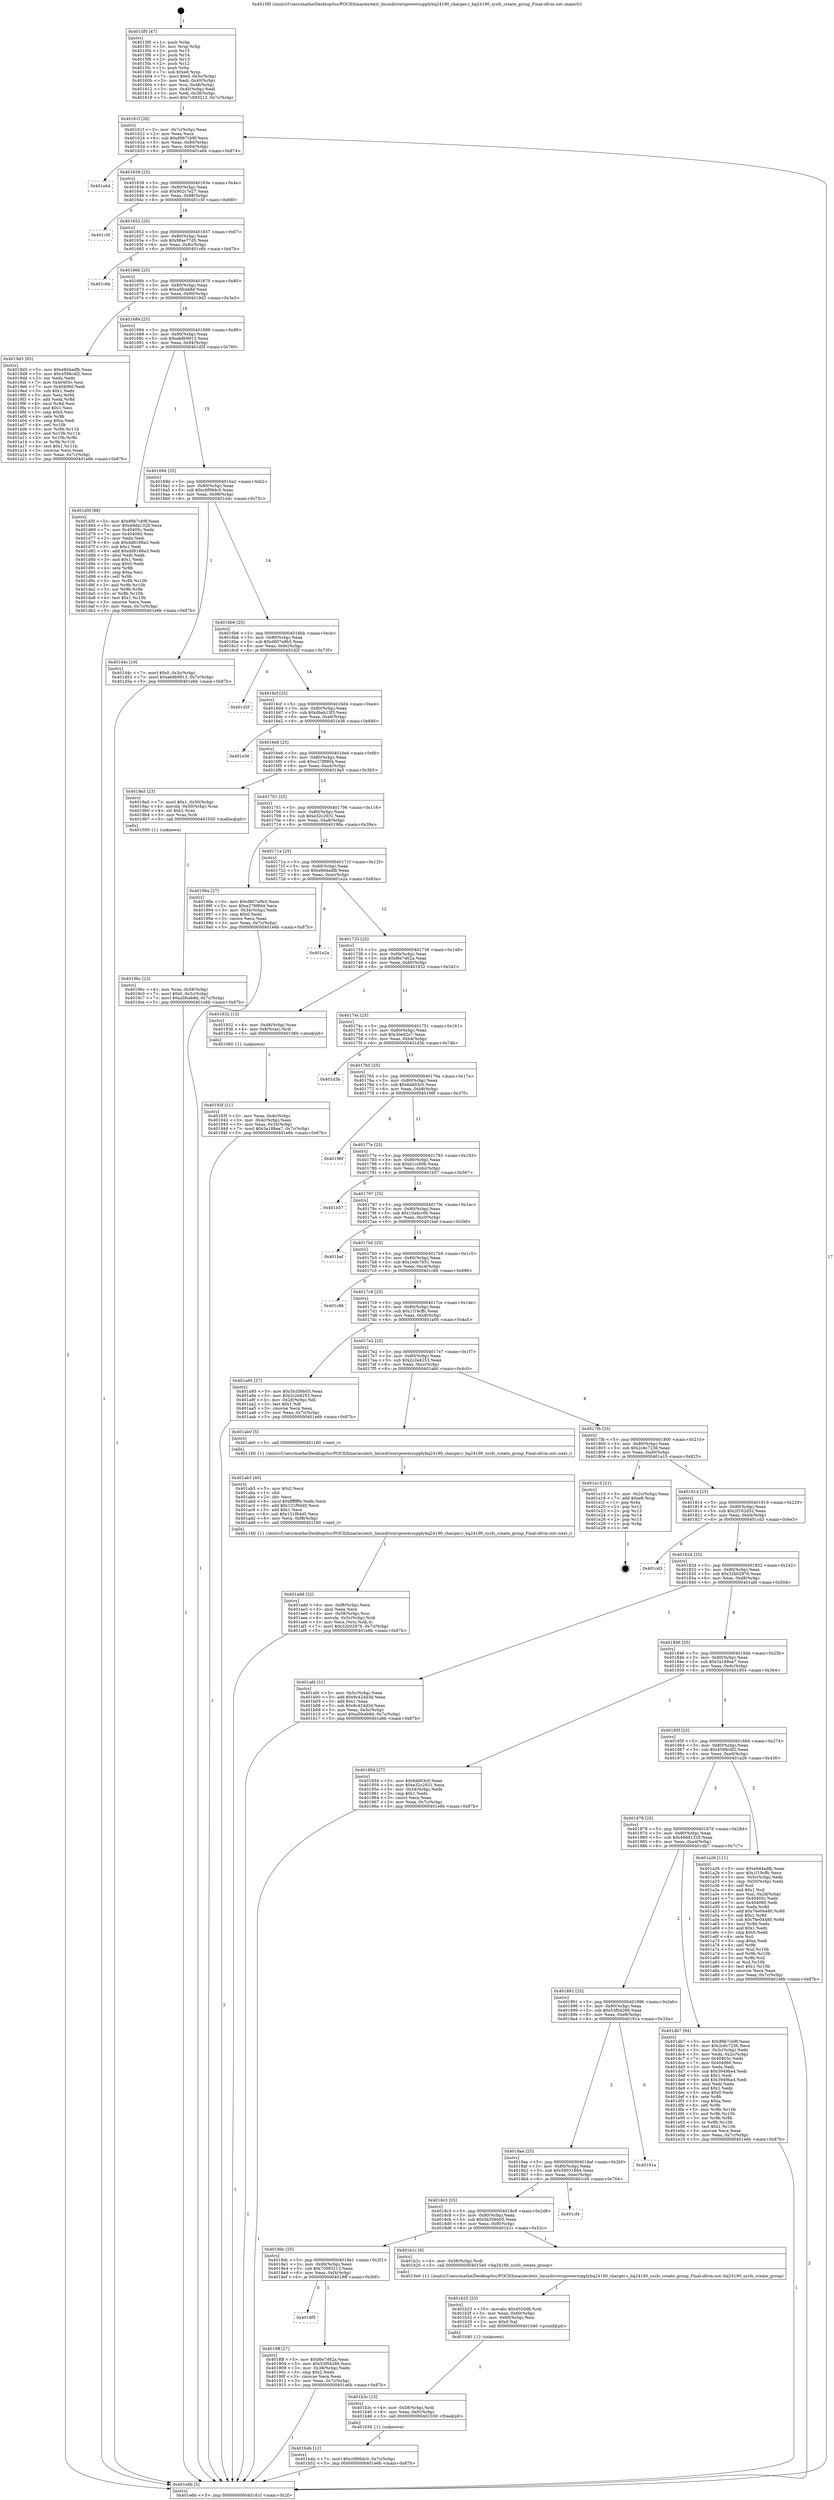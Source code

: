 digraph "0x4015f0" {
  label = "0x4015f0 (/mnt/c/Users/mathe/Desktop/tcc/POCII/binaries/extr_linuxdriverspowersupplybq24190_charger.c_bq24190_sysfs_create_group_Final-ollvm.out::main(0))"
  labelloc = "t"
  node[shape=record]

  Entry [label="",width=0.3,height=0.3,shape=circle,fillcolor=black,style=filled]
  "0x40161f" [label="{
     0x40161f [26]\l
     | [instrs]\l
     &nbsp;&nbsp;0x40161f \<+3\>: mov -0x7c(%rbp),%eax\l
     &nbsp;&nbsp;0x401622 \<+2\>: mov %eax,%ecx\l
     &nbsp;&nbsp;0x401624 \<+6\>: sub $0x89b7cb9f,%ecx\l
     &nbsp;&nbsp;0x40162a \<+3\>: mov %eax,-0x80(%rbp)\l
     &nbsp;&nbsp;0x40162d \<+6\>: mov %ecx,-0x84(%rbp)\l
     &nbsp;&nbsp;0x401633 \<+6\>: je 0000000000401e64 \<main+0x874\>\l
  }"]
  "0x401e64" [label="{
     0x401e64\l
  }", style=dashed]
  "0x401639" [label="{
     0x401639 [25]\l
     | [instrs]\l
     &nbsp;&nbsp;0x401639 \<+5\>: jmp 000000000040163e \<main+0x4e\>\l
     &nbsp;&nbsp;0x40163e \<+3\>: mov -0x80(%rbp),%eax\l
     &nbsp;&nbsp;0x401641 \<+5\>: sub $0x902c7e27,%eax\l
     &nbsp;&nbsp;0x401646 \<+6\>: mov %eax,-0x88(%rbp)\l
     &nbsp;&nbsp;0x40164c \<+6\>: je 0000000000401c5f \<main+0x66f\>\l
  }"]
  Exit [label="",width=0.3,height=0.3,shape=circle,fillcolor=black,style=filled,peripheries=2]
  "0x401c5f" [label="{
     0x401c5f\l
  }", style=dashed]
  "0x401652" [label="{
     0x401652 [25]\l
     | [instrs]\l
     &nbsp;&nbsp;0x401652 \<+5\>: jmp 0000000000401657 \<main+0x67\>\l
     &nbsp;&nbsp;0x401657 \<+3\>: mov -0x80(%rbp),%eax\l
     &nbsp;&nbsp;0x40165a \<+5\>: sub $0x98ae77d5,%eax\l
     &nbsp;&nbsp;0x40165f \<+6\>: mov %eax,-0x8c(%rbp)\l
     &nbsp;&nbsp;0x401665 \<+6\>: je 0000000000401c6b \<main+0x67b\>\l
  }"]
  "0x401b4b" [label="{
     0x401b4b [12]\l
     | [instrs]\l
     &nbsp;&nbsp;0x401b4b \<+7\>: movl $0xc0f06dc0,-0x7c(%rbp)\l
     &nbsp;&nbsp;0x401b52 \<+5\>: jmp 0000000000401e6b \<main+0x87b\>\l
  }"]
  "0x401c6b" [label="{
     0x401c6b\l
  }", style=dashed]
  "0x40166b" [label="{
     0x40166b [25]\l
     | [instrs]\l
     &nbsp;&nbsp;0x40166b \<+5\>: jmp 0000000000401670 \<main+0x80\>\l
     &nbsp;&nbsp;0x401670 \<+3\>: mov -0x80(%rbp),%eax\l
     &nbsp;&nbsp;0x401673 \<+5\>: sub $0xa5fceb8d,%eax\l
     &nbsp;&nbsp;0x401678 \<+6\>: mov %eax,-0x90(%rbp)\l
     &nbsp;&nbsp;0x40167e \<+6\>: je 00000000004019d3 \<main+0x3e3\>\l
  }"]
  "0x401b3c" [label="{
     0x401b3c [15]\l
     | [instrs]\l
     &nbsp;&nbsp;0x401b3c \<+4\>: mov -0x58(%rbp),%rdi\l
     &nbsp;&nbsp;0x401b40 \<+6\>: mov %eax,-0xfc(%rbp)\l
     &nbsp;&nbsp;0x401b46 \<+5\>: call 0000000000401030 \<free@plt\>\l
     | [calls]\l
     &nbsp;&nbsp;0x401030 \{1\} (unknown)\l
  }"]
  "0x4019d3" [label="{
     0x4019d3 [83]\l
     | [instrs]\l
     &nbsp;&nbsp;0x4019d3 \<+5\>: mov $0xe9d4adfb,%eax\l
     &nbsp;&nbsp;0x4019d8 \<+5\>: mov $0x4598c4f2,%ecx\l
     &nbsp;&nbsp;0x4019dd \<+2\>: xor %edx,%edx\l
     &nbsp;&nbsp;0x4019df \<+7\>: mov 0x40405c,%esi\l
     &nbsp;&nbsp;0x4019e6 \<+7\>: mov 0x404060,%edi\l
     &nbsp;&nbsp;0x4019ed \<+3\>: sub $0x1,%edx\l
     &nbsp;&nbsp;0x4019f0 \<+3\>: mov %esi,%r8d\l
     &nbsp;&nbsp;0x4019f3 \<+3\>: add %edx,%r8d\l
     &nbsp;&nbsp;0x4019f6 \<+4\>: imul %r8d,%esi\l
     &nbsp;&nbsp;0x4019fa \<+3\>: and $0x1,%esi\l
     &nbsp;&nbsp;0x4019fd \<+3\>: cmp $0x0,%esi\l
     &nbsp;&nbsp;0x401a00 \<+4\>: sete %r9b\l
     &nbsp;&nbsp;0x401a04 \<+3\>: cmp $0xa,%edi\l
     &nbsp;&nbsp;0x401a07 \<+4\>: setl %r10b\l
     &nbsp;&nbsp;0x401a0b \<+3\>: mov %r9b,%r11b\l
     &nbsp;&nbsp;0x401a0e \<+3\>: and %r10b,%r11b\l
     &nbsp;&nbsp;0x401a11 \<+3\>: xor %r10b,%r9b\l
     &nbsp;&nbsp;0x401a14 \<+3\>: or %r9b,%r11b\l
     &nbsp;&nbsp;0x401a17 \<+4\>: test $0x1,%r11b\l
     &nbsp;&nbsp;0x401a1b \<+3\>: cmovne %ecx,%eax\l
     &nbsp;&nbsp;0x401a1e \<+3\>: mov %eax,-0x7c(%rbp)\l
     &nbsp;&nbsp;0x401a21 \<+5\>: jmp 0000000000401e6b \<main+0x87b\>\l
  }"]
  "0x401684" [label="{
     0x401684 [25]\l
     | [instrs]\l
     &nbsp;&nbsp;0x401684 \<+5\>: jmp 0000000000401689 \<main+0x99\>\l
     &nbsp;&nbsp;0x401689 \<+3\>: mov -0x80(%rbp),%eax\l
     &nbsp;&nbsp;0x40168c \<+5\>: sub $0xa6db9913,%eax\l
     &nbsp;&nbsp;0x401691 \<+6\>: mov %eax,-0x94(%rbp)\l
     &nbsp;&nbsp;0x401697 \<+6\>: je 0000000000401d5f \<main+0x76f\>\l
  }"]
  "0x401b25" [label="{
     0x401b25 [23]\l
     | [instrs]\l
     &nbsp;&nbsp;0x401b25 \<+10\>: movabs $0x4020d6,%rdi\l
     &nbsp;&nbsp;0x401b2f \<+3\>: mov %eax,-0x60(%rbp)\l
     &nbsp;&nbsp;0x401b32 \<+3\>: mov -0x60(%rbp),%esi\l
     &nbsp;&nbsp;0x401b35 \<+2\>: mov $0x0,%al\l
     &nbsp;&nbsp;0x401b37 \<+5\>: call 0000000000401040 \<printf@plt\>\l
     | [calls]\l
     &nbsp;&nbsp;0x401040 \{1\} (unknown)\l
  }"]
  "0x401d5f" [label="{
     0x401d5f [88]\l
     | [instrs]\l
     &nbsp;&nbsp;0x401d5f \<+5\>: mov $0x89b7cb9f,%eax\l
     &nbsp;&nbsp;0x401d64 \<+5\>: mov $0x49dd1329,%ecx\l
     &nbsp;&nbsp;0x401d69 \<+7\>: mov 0x40405c,%edx\l
     &nbsp;&nbsp;0x401d70 \<+7\>: mov 0x404060,%esi\l
     &nbsp;&nbsp;0x401d77 \<+2\>: mov %edx,%edi\l
     &nbsp;&nbsp;0x401d79 \<+6\>: sub $0xdd8188a3,%edi\l
     &nbsp;&nbsp;0x401d7f \<+3\>: sub $0x1,%edi\l
     &nbsp;&nbsp;0x401d82 \<+6\>: add $0xdd8188a3,%edi\l
     &nbsp;&nbsp;0x401d88 \<+3\>: imul %edi,%edx\l
     &nbsp;&nbsp;0x401d8b \<+3\>: and $0x1,%edx\l
     &nbsp;&nbsp;0x401d8e \<+3\>: cmp $0x0,%edx\l
     &nbsp;&nbsp;0x401d91 \<+4\>: sete %r8b\l
     &nbsp;&nbsp;0x401d95 \<+3\>: cmp $0xa,%esi\l
     &nbsp;&nbsp;0x401d98 \<+4\>: setl %r9b\l
     &nbsp;&nbsp;0x401d9c \<+3\>: mov %r8b,%r10b\l
     &nbsp;&nbsp;0x401d9f \<+3\>: and %r9b,%r10b\l
     &nbsp;&nbsp;0x401da2 \<+3\>: xor %r9b,%r8b\l
     &nbsp;&nbsp;0x401da5 \<+3\>: or %r8b,%r10b\l
     &nbsp;&nbsp;0x401da8 \<+4\>: test $0x1,%r10b\l
     &nbsp;&nbsp;0x401dac \<+3\>: cmovne %ecx,%eax\l
     &nbsp;&nbsp;0x401daf \<+3\>: mov %eax,-0x7c(%rbp)\l
     &nbsp;&nbsp;0x401db2 \<+5\>: jmp 0000000000401e6b \<main+0x87b\>\l
  }"]
  "0x40169d" [label="{
     0x40169d [25]\l
     | [instrs]\l
     &nbsp;&nbsp;0x40169d \<+5\>: jmp 00000000004016a2 \<main+0xb2\>\l
     &nbsp;&nbsp;0x4016a2 \<+3\>: mov -0x80(%rbp),%eax\l
     &nbsp;&nbsp;0x4016a5 \<+5\>: sub $0xc0f06dc0,%eax\l
     &nbsp;&nbsp;0x4016aa \<+6\>: mov %eax,-0x98(%rbp)\l
     &nbsp;&nbsp;0x4016b0 \<+6\>: je 0000000000401d4c \<main+0x75c\>\l
  }"]
  "0x401add" [label="{
     0x401add [32]\l
     | [instrs]\l
     &nbsp;&nbsp;0x401add \<+6\>: mov -0xf8(%rbp),%ecx\l
     &nbsp;&nbsp;0x401ae3 \<+3\>: imul %eax,%ecx\l
     &nbsp;&nbsp;0x401ae6 \<+4\>: mov -0x58(%rbp),%rsi\l
     &nbsp;&nbsp;0x401aea \<+4\>: movslq -0x5c(%rbp),%rdi\l
     &nbsp;&nbsp;0x401aee \<+3\>: mov %ecx,(%rsi,%rdi,4)\l
     &nbsp;&nbsp;0x401af1 \<+7\>: movl $0x32b02876,-0x7c(%rbp)\l
     &nbsp;&nbsp;0x401af8 \<+5\>: jmp 0000000000401e6b \<main+0x87b\>\l
  }"]
  "0x401d4c" [label="{
     0x401d4c [19]\l
     | [instrs]\l
     &nbsp;&nbsp;0x401d4c \<+7\>: movl $0x0,-0x3c(%rbp)\l
     &nbsp;&nbsp;0x401d53 \<+7\>: movl $0xa6db9913,-0x7c(%rbp)\l
     &nbsp;&nbsp;0x401d5a \<+5\>: jmp 0000000000401e6b \<main+0x87b\>\l
  }"]
  "0x4016b6" [label="{
     0x4016b6 [25]\l
     | [instrs]\l
     &nbsp;&nbsp;0x4016b6 \<+5\>: jmp 00000000004016bb \<main+0xcb\>\l
     &nbsp;&nbsp;0x4016bb \<+3\>: mov -0x80(%rbp),%eax\l
     &nbsp;&nbsp;0x4016be \<+5\>: sub $0xd807a9b3,%eax\l
     &nbsp;&nbsp;0x4016c3 \<+6\>: mov %eax,-0x9c(%rbp)\l
     &nbsp;&nbsp;0x4016c9 \<+6\>: je 0000000000401d2f \<main+0x73f\>\l
  }"]
  "0x401ab5" [label="{
     0x401ab5 [40]\l
     | [instrs]\l
     &nbsp;&nbsp;0x401ab5 \<+5\>: mov $0x2,%ecx\l
     &nbsp;&nbsp;0x401aba \<+1\>: cltd\l
     &nbsp;&nbsp;0x401abb \<+2\>: idiv %ecx\l
     &nbsp;&nbsp;0x401abd \<+6\>: imul $0xfffffffe,%edx,%ecx\l
     &nbsp;&nbsp;0x401ac3 \<+6\>: add $0x131f94d5,%ecx\l
     &nbsp;&nbsp;0x401ac9 \<+3\>: add $0x1,%ecx\l
     &nbsp;&nbsp;0x401acc \<+6\>: sub $0x131f94d5,%ecx\l
     &nbsp;&nbsp;0x401ad2 \<+6\>: mov %ecx,-0xf8(%rbp)\l
     &nbsp;&nbsp;0x401ad8 \<+5\>: call 0000000000401160 \<next_i\>\l
     | [calls]\l
     &nbsp;&nbsp;0x401160 \{1\} (/mnt/c/Users/mathe/Desktop/tcc/POCII/binaries/extr_linuxdriverspowersupplybq24190_charger.c_bq24190_sysfs_create_group_Final-ollvm.out::next_i)\l
  }"]
  "0x401d2f" [label="{
     0x401d2f\l
  }", style=dashed]
  "0x4016cf" [label="{
     0x4016cf [25]\l
     | [instrs]\l
     &nbsp;&nbsp;0x4016cf \<+5\>: jmp 00000000004016d4 \<main+0xe4\>\l
     &nbsp;&nbsp;0x4016d4 \<+3\>: mov -0x80(%rbp),%eax\l
     &nbsp;&nbsp;0x4016d7 \<+5\>: sub $0xdbab13f3,%eax\l
     &nbsp;&nbsp;0x4016dc \<+6\>: mov %eax,-0xa0(%rbp)\l
     &nbsp;&nbsp;0x4016e2 \<+6\>: je 0000000000401e36 \<main+0x846\>\l
  }"]
  "0x4019bc" [label="{
     0x4019bc [23]\l
     | [instrs]\l
     &nbsp;&nbsp;0x4019bc \<+4\>: mov %rax,-0x58(%rbp)\l
     &nbsp;&nbsp;0x4019c0 \<+7\>: movl $0x0,-0x5c(%rbp)\l
     &nbsp;&nbsp;0x4019c7 \<+7\>: movl $0xa5fceb8d,-0x7c(%rbp)\l
     &nbsp;&nbsp;0x4019ce \<+5\>: jmp 0000000000401e6b \<main+0x87b\>\l
  }"]
  "0x401e36" [label="{
     0x401e36\l
  }", style=dashed]
  "0x4016e8" [label="{
     0x4016e8 [25]\l
     | [instrs]\l
     &nbsp;&nbsp;0x4016e8 \<+5\>: jmp 00000000004016ed \<main+0xfd\>\l
     &nbsp;&nbsp;0x4016ed \<+3\>: mov -0x80(%rbp),%eax\l
     &nbsp;&nbsp;0x4016f0 \<+5\>: sub $0xe278f904,%eax\l
     &nbsp;&nbsp;0x4016f5 \<+6\>: mov %eax,-0xa4(%rbp)\l
     &nbsp;&nbsp;0x4016fb \<+6\>: je 00000000004019a5 \<main+0x3b5\>\l
  }"]
  "0x40193f" [label="{
     0x40193f [21]\l
     | [instrs]\l
     &nbsp;&nbsp;0x40193f \<+3\>: mov %eax,-0x4c(%rbp)\l
     &nbsp;&nbsp;0x401942 \<+3\>: mov -0x4c(%rbp),%eax\l
     &nbsp;&nbsp;0x401945 \<+3\>: mov %eax,-0x34(%rbp)\l
     &nbsp;&nbsp;0x401948 \<+7\>: movl $0x3a188ea7,-0x7c(%rbp)\l
     &nbsp;&nbsp;0x40194f \<+5\>: jmp 0000000000401e6b \<main+0x87b\>\l
  }"]
  "0x4019a5" [label="{
     0x4019a5 [23]\l
     | [instrs]\l
     &nbsp;&nbsp;0x4019a5 \<+7\>: movl $0x1,-0x50(%rbp)\l
     &nbsp;&nbsp;0x4019ac \<+4\>: movslq -0x50(%rbp),%rax\l
     &nbsp;&nbsp;0x4019b0 \<+4\>: shl $0x2,%rax\l
     &nbsp;&nbsp;0x4019b4 \<+3\>: mov %rax,%rdi\l
     &nbsp;&nbsp;0x4019b7 \<+5\>: call 0000000000401050 \<malloc@plt\>\l
     | [calls]\l
     &nbsp;&nbsp;0x401050 \{1\} (unknown)\l
  }"]
  "0x401701" [label="{
     0x401701 [25]\l
     | [instrs]\l
     &nbsp;&nbsp;0x401701 \<+5\>: jmp 0000000000401706 \<main+0x116\>\l
     &nbsp;&nbsp;0x401706 \<+3\>: mov -0x80(%rbp),%eax\l
     &nbsp;&nbsp;0x401709 \<+5\>: sub $0xe32c2931,%eax\l
     &nbsp;&nbsp;0x40170e \<+6\>: mov %eax,-0xa8(%rbp)\l
     &nbsp;&nbsp;0x401714 \<+6\>: je 000000000040198a \<main+0x39a\>\l
  }"]
  "0x4015f0" [label="{
     0x4015f0 [47]\l
     | [instrs]\l
     &nbsp;&nbsp;0x4015f0 \<+1\>: push %rbp\l
     &nbsp;&nbsp;0x4015f1 \<+3\>: mov %rsp,%rbp\l
     &nbsp;&nbsp;0x4015f4 \<+2\>: push %r15\l
     &nbsp;&nbsp;0x4015f6 \<+2\>: push %r14\l
     &nbsp;&nbsp;0x4015f8 \<+2\>: push %r13\l
     &nbsp;&nbsp;0x4015fa \<+2\>: push %r12\l
     &nbsp;&nbsp;0x4015fc \<+1\>: push %rbx\l
     &nbsp;&nbsp;0x4015fd \<+7\>: sub $0xe8,%rsp\l
     &nbsp;&nbsp;0x401604 \<+7\>: movl $0x0,-0x3c(%rbp)\l
     &nbsp;&nbsp;0x40160b \<+3\>: mov %edi,-0x40(%rbp)\l
     &nbsp;&nbsp;0x40160e \<+4\>: mov %rsi,-0x48(%rbp)\l
     &nbsp;&nbsp;0x401612 \<+3\>: mov -0x40(%rbp),%edi\l
     &nbsp;&nbsp;0x401615 \<+3\>: mov %edi,-0x38(%rbp)\l
     &nbsp;&nbsp;0x401618 \<+7\>: movl $0x7c093213,-0x7c(%rbp)\l
  }"]
  "0x40198a" [label="{
     0x40198a [27]\l
     | [instrs]\l
     &nbsp;&nbsp;0x40198a \<+5\>: mov $0xd807a9b3,%eax\l
     &nbsp;&nbsp;0x40198f \<+5\>: mov $0xe278f904,%ecx\l
     &nbsp;&nbsp;0x401994 \<+3\>: mov -0x34(%rbp),%edx\l
     &nbsp;&nbsp;0x401997 \<+3\>: cmp $0x0,%edx\l
     &nbsp;&nbsp;0x40199a \<+3\>: cmove %ecx,%eax\l
     &nbsp;&nbsp;0x40199d \<+3\>: mov %eax,-0x7c(%rbp)\l
     &nbsp;&nbsp;0x4019a0 \<+5\>: jmp 0000000000401e6b \<main+0x87b\>\l
  }"]
  "0x40171a" [label="{
     0x40171a [25]\l
     | [instrs]\l
     &nbsp;&nbsp;0x40171a \<+5\>: jmp 000000000040171f \<main+0x12f\>\l
     &nbsp;&nbsp;0x40171f \<+3\>: mov -0x80(%rbp),%eax\l
     &nbsp;&nbsp;0x401722 \<+5\>: sub $0xe9d4adfb,%eax\l
     &nbsp;&nbsp;0x401727 \<+6\>: mov %eax,-0xac(%rbp)\l
     &nbsp;&nbsp;0x40172d \<+6\>: je 0000000000401e2a \<main+0x83a\>\l
  }"]
  "0x401e6b" [label="{
     0x401e6b [5]\l
     | [instrs]\l
     &nbsp;&nbsp;0x401e6b \<+5\>: jmp 000000000040161f \<main+0x2f\>\l
  }"]
  "0x401e2a" [label="{
     0x401e2a\l
  }", style=dashed]
  "0x401733" [label="{
     0x401733 [25]\l
     | [instrs]\l
     &nbsp;&nbsp;0x401733 \<+5\>: jmp 0000000000401738 \<main+0x148\>\l
     &nbsp;&nbsp;0x401738 \<+3\>: mov -0x80(%rbp),%eax\l
     &nbsp;&nbsp;0x40173b \<+5\>: sub $0xf6e7d62a,%eax\l
     &nbsp;&nbsp;0x401740 \<+6\>: mov %eax,-0xb0(%rbp)\l
     &nbsp;&nbsp;0x401746 \<+6\>: je 0000000000401932 \<main+0x342\>\l
  }"]
  "0x4018f5" [label="{
     0x4018f5\l
  }", style=dashed]
  "0x401932" [label="{
     0x401932 [13]\l
     | [instrs]\l
     &nbsp;&nbsp;0x401932 \<+4\>: mov -0x48(%rbp),%rax\l
     &nbsp;&nbsp;0x401936 \<+4\>: mov 0x8(%rax),%rdi\l
     &nbsp;&nbsp;0x40193a \<+5\>: call 0000000000401060 \<atoi@plt\>\l
     | [calls]\l
     &nbsp;&nbsp;0x401060 \{1\} (unknown)\l
  }"]
  "0x40174c" [label="{
     0x40174c [25]\l
     | [instrs]\l
     &nbsp;&nbsp;0x40174c \<+5\>: jmp 0000000000401751 \<main+0x161\>\l
     &nbsp;&nbsp;0x401751 \<+3\>: mov -0x80(%rbp),%eax\l
     &nbsp;&nbsp;0x401754 \<+5\>: sub $0x30e02e7,%eax\l
     &nbsp;&nbsp;0x401759 \<+6\>: mov %eax,-0xb4(%rbp)\l
     &nbsp;&nbsp;0x40175f \<+6\>: je 0000000000401d3b \<main+0x74b\>\l
  }"]
  "0x4018ff" [label="{
     0x4018ff [27]\l
     | [instrs]\l
     &nbsp;&nbsp;0x4018ff \<+5\>: mov $0xf6e7d62a,%eax\l
     &nbsp;&nbsp;0x401904 \<+5\>: mov $0x53f04266,%ecx\l
     &nbsp;&nbsp;0x401909 \<+3\>: mov -0x38(%rbp),%edx\l
     &nbsp;&nbsp;0x40190c \<+3\>: cmp $0x2,%edx\l
     &nbsp;&nbsp;0x40190f \<+3\>: cmovne %ecx,%eax\l
     &nbsp;&nbsp;0x401912 \<+3\>: mov %eax,-0x7c(%rbp)\l
     &nbsp;&nbsp;0x401915 \<+5\>: jmp 0000000000401e6b \<main+0x87b\>\l
  }"]
  "0x401d3b" [label="{
     0x401d3b\l
  }", style=dashed]
  "0x401765" [label="{
     0x401765 [25]\l
     | [instrs]\l
     &nbsp;&nbsp;0x401765 \<+5\>: jmp 000000000040176a \<main+0x17a\>\l
     &nbsp;&nbsp;0x40176a \<+3\>: mov -0x80(%rbp),%eax\l
     &nbsp;&nbsp;0x40176d \<+5\>: sub $0x6dd03c0,%eax\l
     &nbsp;&nbsp;0x401772 \<+6\>: mov %eax,-0xb8(%rbp)\l
     &nbsp;&nbsp;0x401778 \<+6\>: je 000000000040196f \<main+0x37f\>\l
  }"]
  "0x4018dc" [label="{
     0x4018dc [25]\l
     | [instrs]\l
     &nbsp;&nbsp;0x4018dc \<+5\>: jmp 00000000004018e1 \<main+0x2f1\>\l
     &nbsp;&nbsp;0x4018e1 \<+3\>: mov -0x80(%rbp),%eax\l
     &nbsp;&nbsp;0x4018e4 \<+5\>: sub $0x7c093213,%eax\l
     &nbsp;&nbsp;0x4018e9 \<+6\>: mov %eax,-0xf4(%rbp)\l
     &nbsp;&nbsp;0x4018ef \<+6\>: je 00000000004018ff \<main+0x30f\>\l
  }"]
  "0x40196f" [label="{
     0x40196f\l
  }", style=dashed]
  "0x40177e" [label="{
     0x40177e [25]\l
     | [instrs]\l
     &nbsp;&nbsp;0x40177e \<+5\>: jmp 0000000000401783 \<main+0x193\>\l
     &nbsp;&nbsp;0x401783 \<+3\>: mov -0x80(%rbp),%eax\l
     &nbsp;&nbsp;0x401786 \<+5\>: sub $0xb1cc60b,%eax\l
     &nbsp;&nbsp;0x40178b \<+6\>: mov %eax,-0xbc(%rbp)\l
     &nbsp;&nbsp;0x401791 \<+6\>: je 0000000000401b57 \<main+0x567\>\l
  }"]
  "0x401b1c" [label="{
     0x401b1c [9]\l
     | [instrs]\l
     &nbsp;&nbsp;0x401b1c \<+4\>: mov -0x58(%rbp),%rdi\l
     &nbsp;&nbsp;0x401b20 \<+5\>: call 00000000004015e0 \<bq24190_sysfs_create_group\>\l
     | [calls]\l
     &nbsp;&nbsp;0x4015e0 \{1\} (/mnt/c/Users/mathe/Desktop/tcc/POCII/binaries/extr_linuxdriverspowersupplybq24190_charger.c_bq24190_sysfs_create_group_Final-ollvm.out::bq24190_sysfs_create_group)\l
  }"]
  "0x401b57" [label="{
     0x401b57\l
  }", style=dashed]
  "0x401797" [label="{
     0x401797 [25]\l
     | [instrs]\l
     &nbsp;&nbsp;0x401797 \<+5\>: jmp 000000000040179c \<main+0x1ac\>\l
     &nbsp;&nbsp;0x40179c \<+3\>: mov -0x80(%rbp),%eax\l
     &nbsp;&nbsp;0x40179f \<+5\>: sub $0x10adcc06,%eax\l
     &nbsp;&nbsp;0x4017a4 \<+6\>: mov %eax,-0xc0(%rbp)\l
     &nbsp;&nbsp;0x4017aa \<+6\>: je 0000000000401baf \<main+0x5bf\>\l
  }"]
  "0x4018c3" [label="{
     0x4018c3 [25]\l
     | [instrs]\l
     &nbsp;&nbsp;0x4018c3 \<+5\>: jmp 00000000004018c8 \<main+0x2d8\>\l
     &nbsp;&nbsp;0x4018c8 \<+3\>: mov -0x80(%rbp),%eax\l
     &nbsp;&nbsp;0x4018cb \<+5\>: sub $0x5b356b05,%eax\l
     &nbsp;&nbsp;0x4018d0 \<+6\>: mov %eax,-0xf0(%rbp)\l
     &nbsp;&nbsp;0x4018d6 \<+6\>: je 0000000000401b1c \<main+0x52c\>\l
  }"]
  "0x401baf" [label="{
     0x401baf\l
  }", style=dashed]
  "0x4017b0" [label="{
     0x4017b0 [25]\l
     | [instrs]\l
     &nbsp;&nbsp;0x4017b0 \<+5\>: jmp 00000000004017b5 \<main+0x1c5\>\l
     &nbsp;&nbsp;0x4017b5 \<+3\>: mov -0x80(%rbp),%eax\l
     &nbsp;&nbsp;0x4017b8 \<+5\>: sub $0x1edc7651,%eax\l
     &nbsp;&nbsp;0x4017bd \<+6\>: mov %eax,-0xc4(%rbp)\l
     &nbsp;&nbsp;0x4017c3 \<+6\>: je 0000000000401c86 \<main+0x696\>\l
  }"]
  "0x401cf4" [label="{
     0x401cf4\l
  }", style=dashed]
  "0x401c86" [label="{
     0x401c86\l
  }", style=dashed]
  "0x4017c9" [label="{
     0x4017c9 [25]\l
     | [instrs]\l
     &nbsp;&nbsp;0x4017c9 \<+5\>: jmp 00000000004017ce \<main+0x1de\>\l
     &nbsp;&nbsp;0x4017ce \<+3\>: mov -0x80(%rbp),%eax\l
     &nbsp;&nbsp;0x4017d1 \<+5\>: sub $0x1f19cffc,%eax\l
     &nbsp;&nbsp;0x4017d6 \<+6\>: mov %eax,-0xc8(%rbp)\l
     &nbsp;&nbsp;0x4017dc \<+6\>: je 0000000000401a95 \<main+0x4a5\>\l
  }"]
  "0x4018aa" [label="{
     0x4018aa [25]\l
     | [instrs]\l
     &nbsp;&nbsp;0x4018aa \<+5\>: jmp 00000000004018af \<main+0x2bf\>\l
     &nbsp;&nbsp;0x4018af \<+3\>: mov -0x80(%rbp),%eax\l
     &nbsp;&nbsp;0x4018b2 \<+5\>: sub $0x59031884,%eax\l
     &nbsp;&nbsp;0x4018b7 \<+6\>: mov %eax,-0xec(%rbp)\l
     &nbsp;&nbsp;0x4018bd \<+6\>: je 0000000000401cf4 \<main+0x704\>\l
  }"]
  "0x401a95" [label="{
     0x401a95 [27]\l
     | [instrs]\l
     &nbsp;&nbsp;0x401a95 \<+5\>: mov $0x5b356b05,%eax\l
     &nbsp;&nbsp;0x401a9a \<+5\>: mov $0x2c2e4253,%ecx\l
     &nbsp;&nbsp;0x401a9f \<+3\>: mov -0x2d(%rbp),%dl\l
     &nbsp;&nbsp;0x401aa2 \<+3\>: test $0x1,%dl\l
     &nbsp;&nbsp;0x401aa5 \<+3\>: cmovne %ecx,%eax\l
     &nbsp;&nbsp;0x401aa8 \<+3\>: mov %eax,-0x7c(%rbp)\l
     &nbsp;&nbsp;0x401aab \<+5\>: jmp 0000000000401e6b \<main+0x87b\>\l
  }"]
  "0x4017e2" [label="{
     0x4017e2 [25]\l
     | [instrs]\l
     &nbsp;&nbsp;0x4017e2 \<+5\>: jmp 00000000004017e7 \<main+0x1f7\>\l
     &nbsp;&nbsp;0x4017e7 \<+3\>: mov -0x80(%rbp),%eax\l
     &nbsp;&nbsp;0x4017ea \<+5\>: sub $0x2c2e4253,%eax\l
     &nbsp;&nbsp;0x4017ef \<+6\>: mov %eax,-0xcc(%rbp)\l
     &nbsp;&nbsp;0x4017f5 \<+6\>: je 0000000000401ab0 \<main+0x4c0\>\l
  }"]
  "0x40191a" [label="{
     0x40191a\l
  }", style=dashed]
  "0x401ab0" [label="{
     0x401ab0 [5]\l
     | [instrs]\l
     &nbsp;&nbsp;0x401ab0 \<+5\>: call 0000000000401160 \<next_i\>\l
     | [calls]\l
     &nbsp;&nbsp;0x401160 \{1\} (/mnt/c/Users/mathe/Desktop/tcc/POCII/binaries/extr_linuxdriverspowersupplybq24190_charger.c_bq24190_sysfs_create_group_Final-ollvm.out::next_i)\l
  }"]
  "0x4017fb" [label="{
     0x4017fb [25]\l
     | [instrs]\l
     &nbsp;&nbsp;0x4017fb \<+5\>: jmp 0000000000401800 \<main+0x210\>\l
     &nbsp;&nbsp;0x401800 \<+3\>: mov -0x80(%rbp),%eax\l
     &nbsp;&nbsp;0x401803 \<+5\>: sub $0x2c6c7236,%eax\l
     &nbsp;&nbsp;0x401808 \<+6\>: mov %eax,-0xd0(%rbp)\l
     &nbsp;&nbsp;0x40180e \<+6\>: je 0000000000401e15 \<main+0x825\>\l
  }"]
  "0x401891" [label="{
     0x401891 [25]\l
     | [instrs]\l
     &nbsp;&nbsp;0x401891 \<+5\>: jmp 0000000000401896 \<main+0x2a6\>\l
     &nbsp;&nbsp;0x401896 \<+3\>: mov -0x80(%rbp),%eax\l
     &nbsp;&nbsp;0x401899 \<+5\>: sub $0x53f04266,%eax\l
     &nbsp;&nbsp;0x40189e \<+6\>: mov %eax,-0xe8(%rbp)\l
     &nbsp;&nbsp;0x4018a4 \<+6\>: je 000000000040191a \<main+0x32a\>\l
  }"]
  "0x401e15" [label="{
     0x401e15 [21]\l
     | [instrs]\l
     &nbsp;&nbsp;0x401e15 \<+3\>: mov -0x2c(%rbp),%eax\l
     &nbsp;&nbsp;0x401e18 \<+7\>: add $0xe8,%rsp\l
     &nbsp;&nbsp;0x401e1f \<+1\>: pop %rbx\l
     &nbsp;&nbsp;0x401e20 \<+2\>: pop %r12\l
     &nbsp;&nbsp;0x401e22 \<+2\>: pop %r13\l
     &nbsp;&nbsp;0x401e24 \<+2\>: pop %r14\l
     &nbsp;&nbsp;0x401e26 \<+2\>: pop %r15\l
     &nbsp;&nbsp;0x401e28 \<+1\>: pop %rbp\l
     &nbsp;&nbsp;0x401e29 \<+1\>: ret\l
  }"]
  "0x401814" [label="{
     0x401814 [25]\l
     | [instrs]\l
     &nbsp;&nbsp;0x401814 \<+5\>: jmp 0000000000401819 \<main+0x229\>\l
     &nbsp;&nbsp;0x401819 \<+3\>: mov -0x80(%rbp),%eax\l
     &nbsp;&nbsp;0x40181c \<+5\>: sub $0x2f162d32,%eax\l
     &nbsp;&nbsp;0x401821 \<+6\>: mov %eax,-0xd4(%rbp)\l
     &nbsp;&nbsp;0x401827 \<+6\>: je 0000000000401cd3 \<main+0x6e3\>\l
  }"]
  "0x401db7" [label="{
     0x401db7 [94]\l
     | [instrs]\l
     &nbsp;&nbsp;0x401db7 \<+5\>: mov $0x89b7cb9f,%eax\l
     &nbsp;&nbsp;0x401dbc \<+5\>: mov $0x2c6c7236,%ecx\l
     &nbsp;&nbsp;0x401dc1 \<+3\>: mov -0x3c(%rbp),%edx\l
     &nbsp;&nbsp;0x401dc4 \<+3\>: mov %edx,-0x2c(%rbp)\l
     &nbsp;&nbsp;0x401dc7 \<+7\>: mov 0x40405c,%edx\l
     &nbsp;&nbsp;0x401dce \<+7\>: mov 0x404060,%esi\l
     &nbsp;&nbsp;0x401dd5 \<+2\>: mov %edx,%edi\l
     &nbsp;&nbsp;0x401dd7 \<+6\>: sub $0x3949ba4,%edi\l
     &nbsp;&nbsp;0x401ddd \<+3\>: sub $0x1,%edi\l
     &nbsp;&nbsp;0x401de0 \<+6\>: add $0x3949ba4,%edi\l
     &nbsp;&nbsp;0x401de6 \<+3\>: imul %edi,%edx\l
     &nbsp;&nbsp;0x401de9 \<+3\>: and $0x1,%edx\l
     &nbsp;&nbsp;0x401dec \<+3\>: cmp $0x0,%edx\l
     &nbsp;&nbsp;0x401def \<+4\>: sete %r8b\l
     &nbsp;&nbsp;0x401df3 \<+3\>: cmp $0xa,%esi\l
     &nbsp;&nbsp;0x401df6 \<+4\>: setl %r9b\l
     &nbsp;&nbsp;0x401dfa \<+3\>: mov %r8b,%r10b\l
     &nbsp;&nbsp;0x401dfd \<+3\>: and %r9b,%r10b\l
     &nbsp;&nbsp;0x401e00 \<+3\>: xor %r9b,%r8b\l
     &nbsp;&nbsp;0x401e03 \<+3\>: or %r8b,%r10b\l
     &nbsp;&nbsp;0x401e06 \<+4\>: test $0x1,%r10b\l
     &nbsp;&nbsp;0x401e0a \<+3\>: cmovne %ecx,%eax\l
     &nbsp;&nbsp;0x401e0d \<+3\>: mov %eax,-0x7c(%rbp)\l
     &nbsp;&nbsp;0x401e10 \<+5\>: jmp 0000000000401e6b \<main+0x87b\>\l
  }"]
  "0x401cd3" [label="{
     0x401cd3\l
  }", style=dashed]
  "0x40182d" [label="{
     0x40182d [25]\l
     | [instrs]\l
     &nbsp;&nbsp;0x40182d \<+5\>: jmp 0000000000401832 \<main+0x242\>\l
     &nbsp;&nbsp;0x401832 \<+3\>: mov -0x80(%rbp),%eax\l
     &nbsp;&nbsp;0x401835 \<+5\>: sub $0x32b02876,%eax\l
     &nbsp;&nbsp;0x40183a \<+6\>: mov %eax,-0xd8(%rbp)\l
     &nbsp;&nbsp;0x401840 \<+6\>: je 0000000000401afd \<main+0x50d\>\l
  }"]
  "0x401878" [label="{
     0x401878 [25]\l
     | [instrs]\l
     &nbsp;&nbsp;0x401878 \<+5\>: jmp 000000000040187d \<main+0x28d\>\l
     &nbsp;&nbsp;0x40187d \<+3\>: mov -0x80(%rbp),%eax\l
     &nbsp;&nbsp;0x401880 \<+5\>: sub $0x49dd1329,%eax\l
     &nbsp;&nbsp;0x401885 \<+6\>: mov %eax,-0xe4(%rbp)\l
     &nbsp;&nbsp;0x40188b \<+6\>: je 0000000000401db7 \<main+0x7c7\>\l
  }"]
  "0x401afd" [label="{
     0x401afd [31]\l
     | [instrs]\l
     &nbsp;&nbsp;0x401afd \<+3\>: mov -0x5c(%rbp),%eax\l
     &nbsp;&nbsp;0x401b00 \<+5\>: add $0x9c424d3d,%eax\l
     &nbsp;&nbsp;0x401b05 \<+3\>: add $0x1,%eax\l
     &nbsp;&nbsp;0x401b08 \<+5\>: sub $0x9c424d3d,%eax\l
     &nbsp;&nbsp;0x401b0d \<+3\>: mov %eax,-0x5c(%rbp)\l
     &nbsp;&nbsp;0x401b10 \<+7\>: movl $0xa5fceb8d,-0x7c(%rbp)\l
     &nbsp;&nbsp;0x401b17 \<+5\>: jmp 0000000000401e6b \<main+0x87b\>\l
  }"]
  "0x401846" [label="{
     0x401846 [25]\l
     | [instrs]\l
     &nbsp;&nbsp;0x401846 \<+5\>: jmp 000000000040184b \<main+0x25b\>\l
     &nbsp;&nbsp;0x40184b \<+3\>: mov -0x80(%rbp),%eax\l
     &nbsp;&nbsp;0x40184e \<+5\>: sub $0x3a188ea7,%eax\l
     &nbsp;&nbsp;0x401853 \<+6\>: mov %eax,-0xdc(%rbp)\l
     &nbsp;&nbsp;0x401859 \<+6\>: je 0000000000401954 \<main+0x364\>\l
  }"]
  "0x401a26" [label="{
     0x401a26 [111]\l
     | [instrs]\l
     &nbsp;&nbsp;0x401a26 \<+5\>: mov $0xe9d4adfb,%eax\l
     &nbsp;&nbsp;0x401a2b \<+5\>: mov $0x1f19cffc,%ecx\l
     &nbsp;&nbsp;0x401a30 \<+3\>: mov -0x5c(%rbp),%edx\l
     &nbsp;&nbsp;0x401a33 \<+3\>: cmp -0x50(%rbp),%edx\l
     &nbsp;&nbsp;0x401a36 \<+4\>: setl %sil\l
     &nbsp;&nbsp;0x401a3a \<+4\>: and $0x1,%sil\l
     &nbsp;&nbsp;0x401a3e \<+4\>: mov %sil,-0x2d(%rbp)\l
     &nbsp;&nbsp;0x401a42 \<+7\>: mov 0x40405c,%edx\l
     &nbsp;&nbsp;0x401a49 \<+7\>: mov 0x404060,%edi\l
     &nbsp;&nbsp;0x401a50 \<+3\>: mov %edx,%r8d\l
     &nbsp;&nbsp;0x401a53 \<+7\>: add $0x76e04480,%r8d\l
     &nbsp;&nbsp;0x401a5a \<+4\>: sub $0x1,%r8d\l
     &nbsp;&nbsp;0x401a5e \<+7\>: sub $0x76e04480,%r8d\l
     &nbsp;&nbsp;0x401a65 \<+4\>: imul %r8d,%edx\l
     &nbsp;&nbsp;0x401a69 \<+3\>: and $0x1,%edx\l
     &nbsp;&nbsp;0x401a6c \<+3\>: cmp $0x0,%edx\l
     &nbsp;&nbsp;0x401a6f \<+4\>: sete %sil\l
     &nbsp;&nbsp;0x401a73 \<+3\>: cmp $0xa,%edi\l
     &nbsp;&nbsp;0x401a76 \<+4\>: setl %r9b\l
     &nbsp;&nbsp;0x401a7a \<+3\>: mov %sil,%r10b\l
     &nbsp;&nbsp;0x401a7d \<+3\>: and %r9b,%r10b\l
     &nbsp;&nbsp;0x401a80 \<+3\>: xor %r9b,%sil\l
     &nbsp;&nbsp;0x401a83 \<+3\>: or %sil,%r10b\l
     &nbsp;&nbsp;0x401a86 \<+4\>: test $0x1,%r10b\l
     &nbsp;&nbsp;0x401a8a \<+3\>: cmovne %ecx,%eax\l
     &nbsp;&nbsp;0x401a8d \<+3\>: mov %eax,-0x7c(%rbp)\l
     &nbsp;&nbsp;0x401a90 \<+5\>: jmp 0000000000401e6b \<main+0x87b\>\l
  }"]
  "0x401954" [label="{
     0x401954 [27]\l
     | [instrs]\l
     &nbsp;&nbsp;0x401954 \<+5\>: mov $0x6dd03c0,%eax\l
     &nbsp;&nbsp;0x401959 \<+5\>: mov $0xe32c2931,%ecx\l
     &nbsp;&nbsp;0x40195e \<+3\>: mov -0x34(%rbp),%edx\l
     &nbsp;&nbsp;0x401961 \<+3\>: cmp $0x1,%edx\l
     &nbsp;&nbsp;0x401964 \<+3\>: cmovl %ecx,%eax\l
     &nbsp;&nbsp;0x401967 \<+3\>: mov %eax,-0x7c(%rbp)\l
     &nbsp;&nbsp;0x40196a \<+5\>: jmp 0000000000401e6b \<main+0x87b\>\l
  }"]
  "0x40185f" [label="{
     0x40185f [25]\l
     | [instrs]\l
     &nbsp;&nbsp;0x40185f \<+5\>: jmp 0000000000401864 \<main+0x274\>\l
     &nbsp;&nbsp;0x401864 \<+3\>: mov -0x80(%rbp),%eax\l
     &nbsp;&nbsp;0x401867 \<+5\>: sub $0x4598c4f2,%eax\l
     &nbsp;&nbsp;0x40186c \<+6\>: mov %eax,-0xe0(%rbp)\l
     &nbsp;&nbsp;0x401872 \<+6\>: je 0000000000401a26 \<main+0x436\>\l
  }"]
  Entry -> "0x4015f0" [label=" 1"]
  "0x40161f" -> "0x401e64" [label=" 0"]
  "0x40161f" -> "0x401639" [label=" 18"]
  "0x401e15" -> Exit [label=" 1"]
  "0x401639" -> "0x401c5f" [label=" 0"]
  "0x401639" -> "0x401652" [label=" 18"]
  "0x401db7" -> "0x401e6b" [label=" 1"]
  "0x401652" -> "0x401c6b" [label=" 0"]
  "0x401652" -> "0x40166b" [label=" 18"]
  "0x401d5f" -> "0x401e6b" [label=" 1"]
  "0x40166b" -> "0x4019d3" [label=" 2"]
  "0x40166b" -> "0x401684" [label=" 16"]
  "0x401d4c" -> "0x401e6b" [label=" 1"]
  "0x401684" -> "0x401d5f" [label=" 1"]
  "0x401684" -> "0x40169d" [label=" 15"]
  "0x401b4b" -> "0x401e6b" [label=" 1"]
  "0x40169d" -> "0x401d4c" [label=" 1"]
  "0x40169d" -> "0x4016b6" [label=" 14"]
  "0x401b3c" -> "0x401b4b" [label=" 1"]
  "0x4016b6" -> "0x401d2f" [label=" 0"]
  "0x4016b6" -> "0x4016cf" [label=" 14"]
  "0x401b25" -> "0x401b3c" [label=" 1"]
  "0x4016cf" -> "0x401e36" [label=" 0"]
  "0x4016cf" -> "0x4016e8" [label=" 14"]
  "0x401b1c" -> "0x401b25" [label=" 1"]
  "0x4016e8" -> "0x4019a5" [label=" 1"]
  "0x4016e8" -> "0x401701" [label=" 13"]
  "0x401afd" -> "0x401e6b" [label=" 1"]
  "0x401701" -> "0x40198a" [label=" 1"]
  "0x401701" -> "0x40171a" [label=" 12"]
  "0x401add" -> "0x401e6b" [label=" 1"]
  "0x40171a" -> "0x401e2a" [label=" 0"]
  "0x40171a" -> "0x401733" [label=" 12"]
  "0x401ab5" -> "0x401add" [label=" 1"]
  "0x401733" -> "0x401932" [label=" 1"]
  "0x401733" -> "0x40174c" [label=" 11"]
  "0x401ab0" -> "0x401ab5" [label=" 1"]
  "0x40174c" -> "0x401d3b" [label=" 0"]
  "0x40174c" -> "0x401765" [label=" 11"]
  "0x401a95" -> "0x401e6b" [label=" 2"]
  "0x401765" -> "0x40196f" [label=" 0"]
  "0x401765" -> "0x40177e" [label=" 11"]
  "0x4019d3" -> "0x401e6b" [label=" 2"]
  "0x40177e" -> "0x401b57" [label=" 0"]
  "0x40177e" -> "0x401797" [label=" 11"]
  "0x4019bc" -> "0x401e6b" [label=" 1"]
  "0x401797" -> "0x401baf" [label=" 0"]
  "0x401797" -> "0x4017b0" [label=" 11"]
  "0x40198a" -> "0x401e6b" [label=" 1"]
  "0x4017b0" -> "0x401c86" [label=" 0"]
  "0x4017b0" -> "0x4017c9" [label=" 11"]
  "0x401954" -> "0x401e6b" [label=" 1"]
  "0x4017c9" -> "0x401a95" [label=" 2"]
  "0x4017c9" -> "0x4017e2" [label=" 9"]
  "0x401932" -> "0x40193f" [label=" 1"]
  "0x4017e2" -> "0x401ab0" [label=" 1"]
  "0x4017e2" -> "0x4017fb" [label=" 8"]
  "0x401e6b" -> "0x40161f" [label=" 17"]
  "0x4017fb" -> "0x401e15" [label=" 1"]
  "0x4017fb" -> "0x401814" [label=" 7"]
  "0x4018ff" -> "0x401e6b" [label=" 1"]
  "0x401814" -> "0x401cd3" [label=" 0"]
  "0x401814" -> "0x40182d" [label=" 7"]
  "0x4018dc" -> "0x4018f5" [label=" 0"]
  "0x40182d" -> "0x401afd" [label=" 1"]
  "0x40182d" -> "0x401846" [label=" 6"]
  "0x401a26" -> "0x401e6b" [label=" 2"]
  "0x401846" -> "0x401954" [label=" 1"]
  "0x401846" -> "0x40185f" [label=" 5"]
  "0x4018c3" -> "0x4018dc" [label=" 1"]
  "0x40185f" -> "0x401a26" [label=" 2"]
  "0x40185f" -> "0x401878" [label=" 3"]
  "0x4018dc" -> "0x4018ff" [label=" 1"]
  "0x401878" -> "0x401db7" [label=" 1"]
  "0x401878" -> "0x401891" [label=" 2"]
  "0x4015f0" -> "0x40161f" [label=" 1"]
  "0x401891" -> "0x40191a" [label=" 0"]
  "0x401891" -> "0x4018aa" [label=" 2"]
  "0x40193f" -> "0x401e6b" [label=" 1"]
  "0x4018aa" -> "0x401cf4" [label=" 0"]
  "0x4018aa" -> "0x4018c3" [label=" 2"]
  "0x4019a5" -> "0x4019bc" [label=" 1"]
  "0x4018c3" -> "0x401b1c" [label=" 1"]
}
